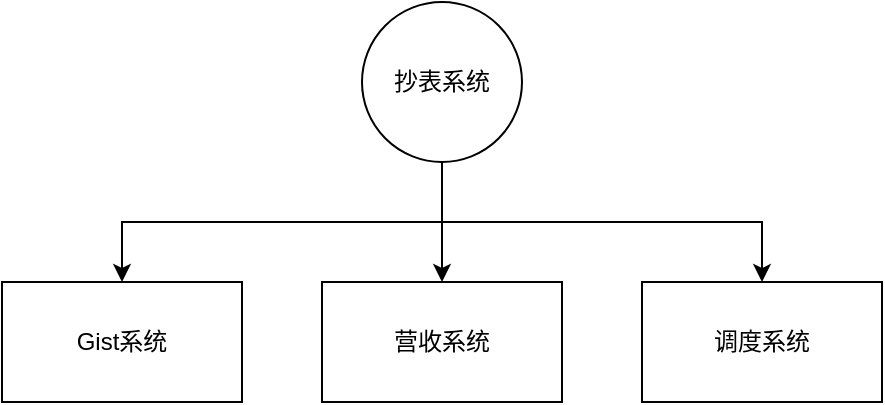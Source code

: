 <mxfile version="16.1.2" type="github">
  <diagram id="gl7CjNAeVXqX2imVE2fy" name="第 1 页">
    <mxGraphModel dx="1102" dy="582" grid="1" gridSize="10" guides="1" tooltips="1" connect="1" arrows="1" fold="1" page="1" pageScale="1" pageWidth="827" pageHeight="1169" math="0" shadow="0">
      <root>
        <mxCell id="0" />
        <mxCell id="1" parent="0" />
        <mxCell id="l3q_xSDT1Z9aJ3QbagT--3" value="" style="edgeStyle=orthogonalEdgeStyle;rounded=0;orthogonalLoop=1;jettySize=auto;html=1;" edge="1" parent="1" source="l3q_xSDT1Z9aJ3QbagT--1" target="l3q_xSDT1Z9aJ3QbagT--2">
          <mxGeometry relative="1" as="geometry" />
        </mxCell>
        <mxCell id="l3q_xSDT1Z9aJ3QbagT--4" style="edgeStyle=orthogonalEdgeStyle;rounded=0;orthogonalLoop=1;jettySize=auto;html=1;exitX=0.5;exitY=1;exitDx=0;exitDy=0;entryX=0.5;entryY=0;entryDx=0;entryDy=0;" edge="1" parent="1" source="l3q_xSDT1Z9aJ3QbagT--1" target="l3q_xSDT1Z9aJ3QbagT--5">
          <mxGeometry relative="1" as="geometry">
            <mxPoint x="260" y="180" as="targetPoint" />
          </mxGeometry>
        </mxCell>
        <mxCell id="l3q_xSDT1Z9aJ3QbagT--7" style="edgeStyle=orthogonalEdgeStyle;rounded=0;orthogonalLoop=1;jettySize=auto;html=1;exitX=0.5;exitY=1;exitDx=0;exitDy=0;entryX=0.5;entryY=0;entryDx=0;entryDy=0;" edge="1" parent="1" source="l3q_xSDT1Z9aJ3QbagT--1" target="l3q_xSDT1Z9aJ3QbagT--6">
          <mxGeometry relative="1" as="geometry" />
        </mxCell>
        <mxCell id="l3q_xSDT1Z9aJ3QbagT--1" value="抄表系统" style="ellipse;whiteSpace=wrap;html=1;aspect=fixed;" vertex="1" parent="1">
          <mxGeometry x="380" y="50" width="80" height="80" as="geometry" />
        </mxCell>
        <mxCell id="l3q_xSDT1Z9aJ3QbagT--2" value="营收系统" style="rounded=0;whiteSpace=wrap;html=1;" vertex="1" parent="1">
          <mxGeometry x="360" y="190" width="120" height="60" as="geometry" />
        </mxCell>
        <mxCell id="l3q_xSDT1Z9aJ3QbagT--5" value="Gist系统" style="rounded=0;whiteSpace=wrap;html=1;" vertex="1" parent="1">
          <mxGeometry x="200" y="190" width="120" height="60" as="geometry" />
        </mxCell>
        <mxCell id="l3q_xSDT1Z9aJ3QbagT--6" value="调度系统" style="rounded=0;whiteSpace=wrap;html=1;" vertex="1" parent="1">
          <mxGeometry x="520" y="190" width="120" height="60" as="geometry" />
        </mxCell>
      </root>
    </mxGraphModel>
  </diagram>
</mxfile>
